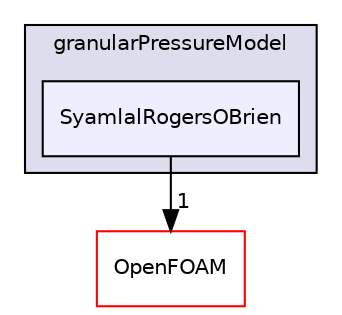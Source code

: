 digraph "src/phaseSystemModels/reactingEulerFoam/reactingTwoPhaseEulerFoam/twoPhaseCompressibleTurbulenceModels/kineticTheoryModels/granularPressureModel/SyamlalRogersOBrien" {
  bgcolor=transparent;
  compound=true
  node [ fontsize="10", fontname="Helvetica"];
  edge [ labelfontsize="10", labelfontname="Helvetica"];
  subgraph clusterdir_6416930bfa165895494f5c921b728554 {
    graph [ bgcolor="#ddddee", pencolor="black", label="granularPressureModel" fontname="Helvetica", fontsize="10", URL="dir_6416930bfa165895494f5c921b728554.html"]
  dir_f916c77948b5fb2016f3a0648352072c [shape=box, label="SyamlalRogersOBrien", style="filled", fillcolor="#eeeeff", pencolor="black", URL="dir_f916c77948b5fb2016f3a0648352072c.html"];
  }
  dir_c5473ff19b20e6ec4dfe5c310b3778a8 [shape=box label="OpenFOAM" color="red" URL="dir_c5473ff19b20e6ec4dfe5c310b3778a8.html"];
  dir_f916c77948b5fb2016f3a0648352072c->dir_c5473ff19b20e6ec4dfe5c310b3778a8 [headlabel="1", labeldistance=1.5 headhref="dir_003339_002151.html"];
}
